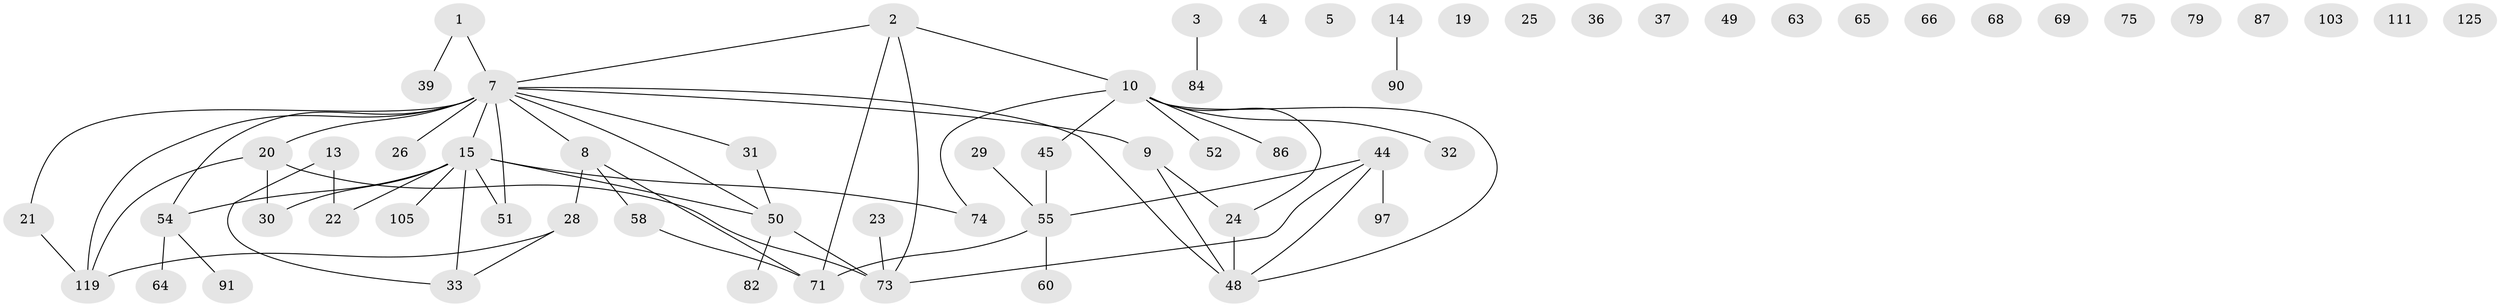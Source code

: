 // original degree distribution, {1: 0.23015873015873015, 4: 0.14285714285714285, 2: 0.24603174603174602, 0: 0.1349206349206349, 3: 0.19047619047619047, 6: 0.015873015873015872, 5: 0.03968253968253968}
// Generated by graph-tools (version 1.1) at 2025/13/03/09/25 04:13:03]
// undirected, 63 vertices, 64 edges
graph export_dot {
graph [start="1"]
  node [color=gray90,style=filled];
  1 [super="+61"];
  2 [super="+99+81"];
  3 [super="+6"];
  4 [super="+104+53"];
  5;
  7 [super="+57+83+72"];
  8 [super="+38"];
  9 [super="+12"];
  10 [super="+17+18+11"];
  13 [super="+40+16"];
  14 [super="+47+106"];
  15 [super="+43+27+76+77"];
  19;
  20 [super="+34+42"];
  21;
  22;
  23;
  24 [super="+35"];
  25;
  26;
  28 [super="+78"];
  29 [super="+41"];
  30;
  31;
  32;
  33 [super="+46"];
  36;
  37;
  39;
  44 [super="+67"];
  45;
  48 [super="+59+89"];
  49;
  50 [super="+85+70"];
  51;
  52 [super="+56"];
  54 [super="+92+88"];
  55 [super="+108"];
  58 [super="+113"];
  60;
  63;
  64;
  65;
  66;
  68;
  69;
  71 [super="+101"];
  73 [super="+109"];
  74;
  75;
  79;
  82;
  84;
  86 [super="+94"];
  87;
  90;
  91;
  97;
  103;
  105;
  111;
  119 [super="+126"];
  125;
  1 -- 39;
  1 -- 7;
  2 -- 10 [weight=2];
  2 -- 73;
  2 -- 7;
  2 -- 71;
  3 -- 84;
  7 -- 54;
  7 -- 8;
  7 -- 9;
  7 -- 15 [weight=3];
  7 -- 50 [weight=2];
  7 -- 51;
  7 -- 21;
  7 -- 119;
  7 -- 26;
  7 -- 31;
  7 -- 48;
  7 -- 20;
  8 -- 71;
  8 -- 28;
  8 -- 58;
  9 -- 48;
  9 -- 24;
  10 -- 32;
  10 -- 86;
  10 -- 45 [weight=2];
  10 -- 48;
  10 -- 52;
  10 -- 74;
  10 -- 24;
  13 -- 22;
  13 -- 33;
  14 -- 90;
  15 -- 33;
  15 -- 22;
  15 -- 30;
  15 -- 50;
  15 -- 51;
  15 -- 105;
  15 -- 74;
  15 -- 54 [weight=2];
  20 -- 30;
  20 -- 73;
  20 -- 119;
  21 -- 119;
  23 -- 73;
  24 -- 48;
  28 -- 33;
  28 -- 119;
  29 -- 55;
  31 -- 50;
  44 -- 97;
  44 -- 55;
  44 -- 73;
  44 -- 48;
  45 -- 55;
  50 -- 73;
  50 -- 82;
  54 -- 64;
  54 -- 91;
  55 -- 71;
  55 -- 60;
  58 -- 71;
}
